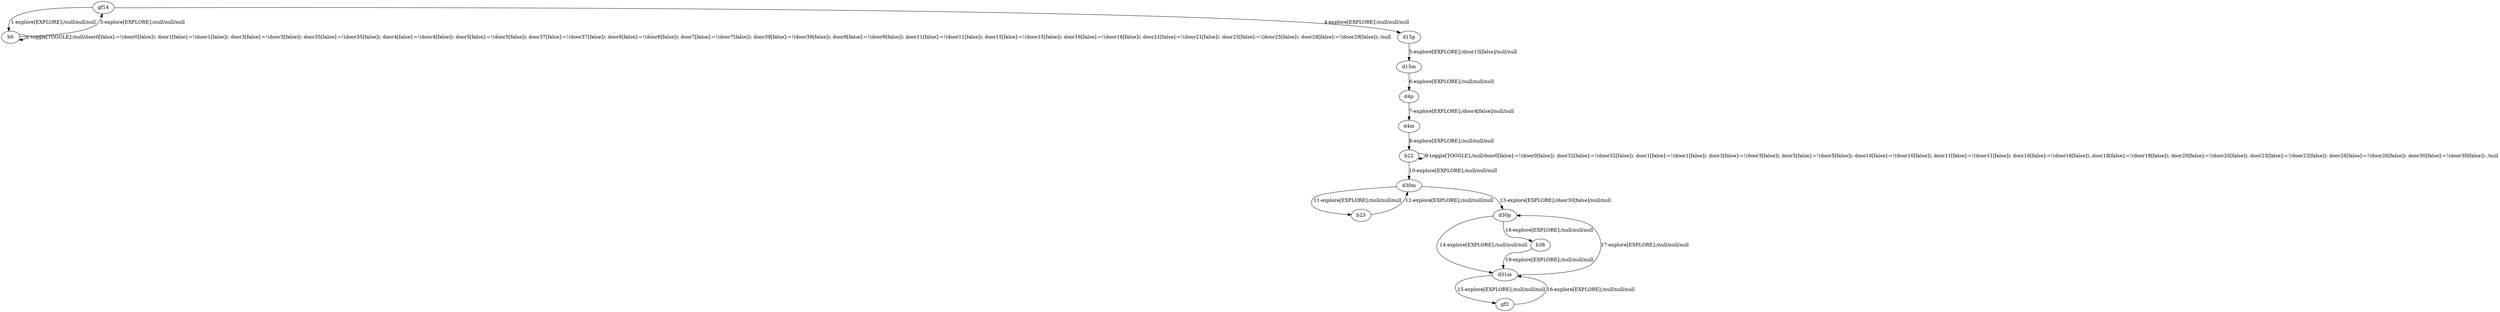 # Total number of goals covered by this test: 2
# d30m --> b23
# b22 --> d30m

digraph g {
"gf14" -> "b0" [label = "1-explore[EXPLORE];/null/null/null"];
"b0" -> "b0" [label = "2-toggle[TOGGLE];/null/door0[false]:=!(door0[false]); door1[false]:=!(door1[false]); door3[false]:=!(door3[false]); door35[false]:=!(door35[false]); door4[false]:=!(door4[false]); door5[false]:=!(door5[false]); door37[false]:=!(door37[false]); door6[false]:=!(door6[false]); door7[false]:=!(door7[false]); door39[false]:=!(door39[false]); door9[false]:=!(door9[false]); door11[false]:=!(door11[false]); door15[false]:=!(door15[false]); door16[false]:=!(door16[false]); door21[false]:=!(door21[false]); door25[false]:=!(door25[false]); door29[false]:=!(door29[false]); /null"];
"b0" -> "gf14" [label = "3-explore[EXPLORE];/null/null/null"];
"gf14" -> "d15p" [label = "4-explore[EXPLORE];/null/null/null"];
"d15p" -> "d15m" [label = "5-explore[EXPLORE];/door15[false]/null/null"];
"d15m" -> "d4p" [label = "6-explore[EXPLORE];/null/null/null"];
"d4p" -> "d4m" [label = "7-explore[EXPLORE];/door4[false]/null/null"];
"d4m" -> "b22" [label = "8-explore[EXPLORE];/null/null/null"];
"b22" -> "b22" [label = "9-toggle[TOGGLE];/null/door0[false]:=!(door0[false]); door32[false]:=!(door32[false]); door1[false]:=!(door1[false]); door3[false]:=!(door3[false]); door5[false]:=!(door5[false]); door10[false]:=!(door10[false]); door11[false]:=!(door11[false]); door16[false]:=!(door16[false]); door18[false]:=!(door18[false]); door20[false]:=!(door20[false]); door23[false]:=!(door23[false]); door26[false]:=!(door26[false]); door30[false]:=!(door30[false]); /null"];
"b22" -> "d30m" [label = "10-explore[EXPLORE];/null/null/null"];
"d30m" -> "b23" [label = "11-explore[EXPLORE];/null/null/null"];
"b23" -> "d30m" [label = "12-explore[EXPLORE];/null/null/null"];
"d30m" -> "d30p" [label = "13-explore[EXPLORE];/door30[false]/null/null"];
"d30p" -> "d31m" [label = "14-explore[EXPLORE];/null/null/null"];
"d31m" -> "gf2" [label = "15-explore[EXPLORE];/null/null/null"];
"gf2" -> "d31m" [label = "16-explore[EXPLORE];/null/null/null"];
"d31m" -> "d30p" [label = "17-explore[EXPLORE];/null/null/null"];
"d30p" -> "b38" [label = "18-explore[EXPLORE];/null/null/null"];
"b38" -> "d31m" [label = "19-explore[EXPLORE];/null/null/null"];
}